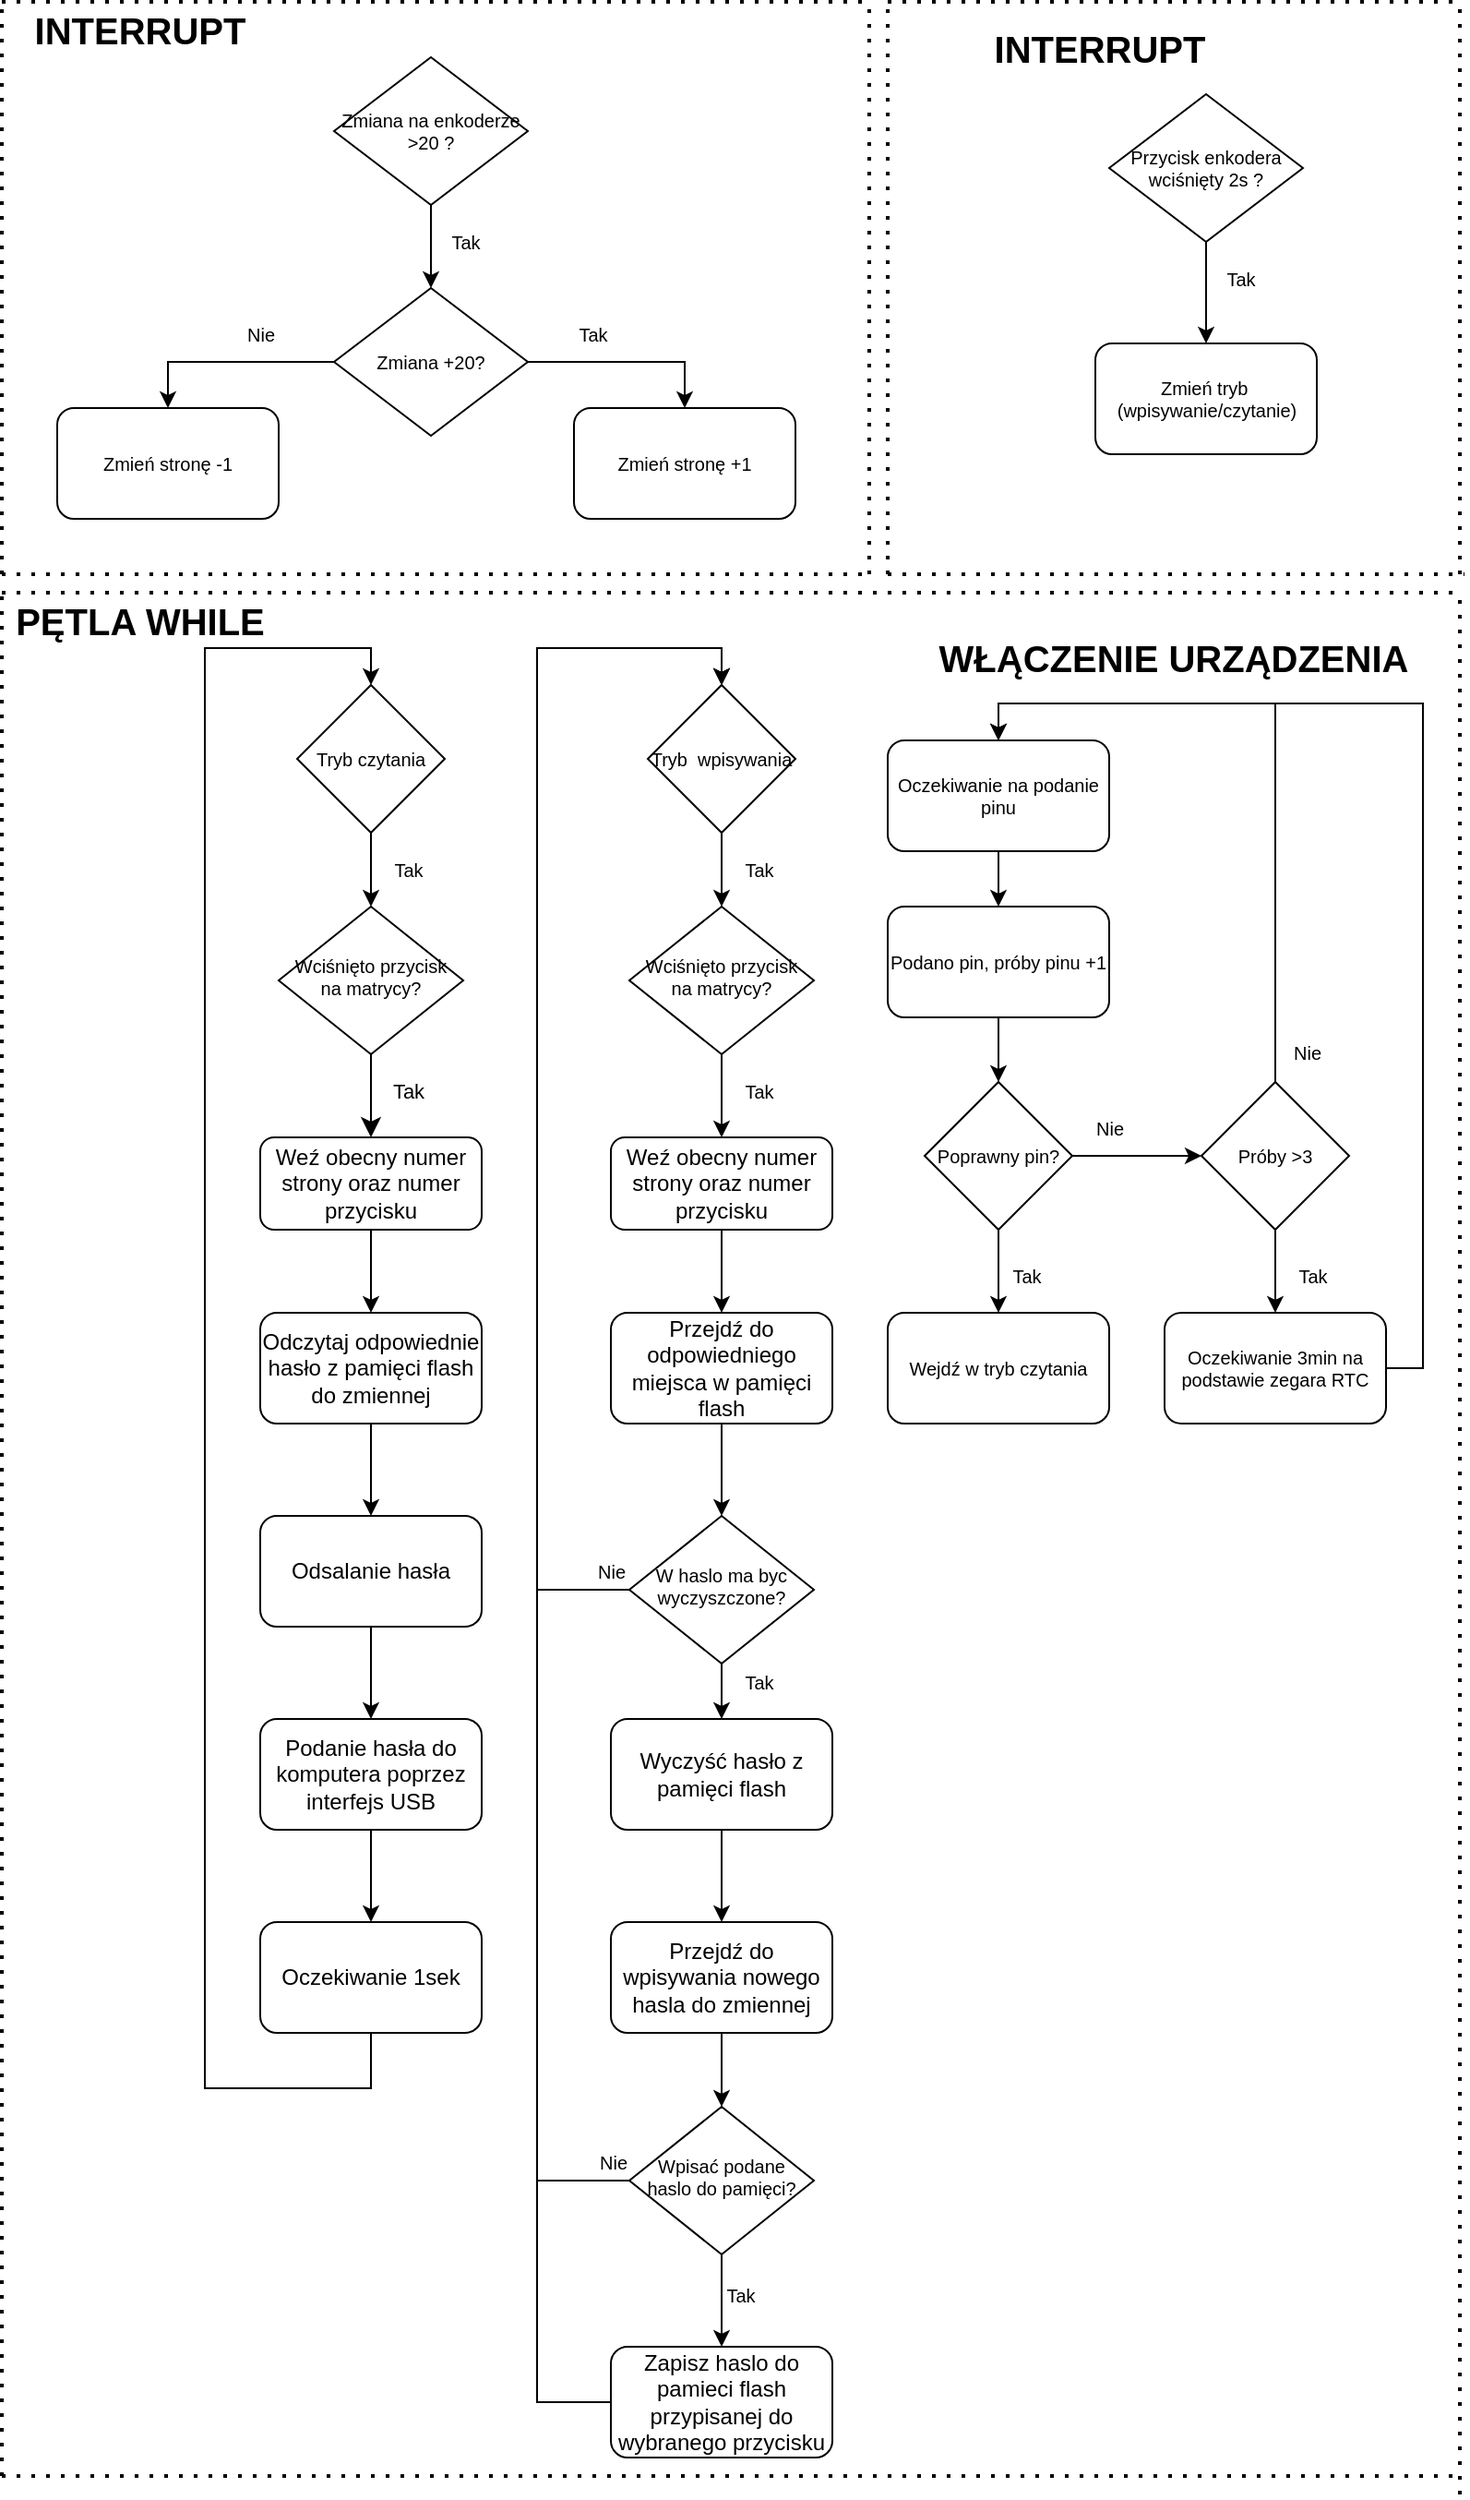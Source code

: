 <mxfile version="17.2.4" type="device"><diagram id="C5RBs43oDa-KdzZeNtuy" name="Page-1"><mxGraphModel dx="2062" dy="1112" grid="1" gridSize="10" guides="1" tooltips="1" connect="1" arrows="1" fold="1" page="1" pageScale="1" pageWidth="827" pageHeight="1169" math="0" shadow="0"><root><mxCell id="WIyWlLk6GJQsqaUBKTNV-0"/><mxCell id="WIyWlLk6GJQsqaUBKTNV-1" parent="WIyWlLk6GJQsqaUBKTNV-0"/><mxCell id="WIyWlLk6GJQsqaUBKTNV-5" value="&lt;div&gt;Tak&lt;/div&gt;" style="edgeStyle=orthogonalEdgeStyle;rounded=0;html=1;jettySize=auto;orthogonalLoop=1;fontSize=11;endArrow=classic;endFill=1;endSize=8;strokeWidth=1;shadow=0;labelBackgroundColor=none;" parent="WIyWlLk6GJQsqaUBKTNV-1" source="WIyWlLk6GJQsqaUBKTNV-6" target="WIyWlLk6GJQsqaUBKTNV-7" edge="1"><mxGeometry x="-0.111" y="20" relative="1" as="geometry"><mxPoint as="offset"/></mxGeometry></mxCell><mxCell id="WIyWlLk6GJQsqaUBKTNV-6" value="Wciśnięto przycisk na matrycy?" style="rhombus;whiteSpace=wrap;html=1;shadow=0;fontFamily=Helvetica;fontSize=10;align=center;strokeWidth=1;spacing=6;spacingTop=-4;" parent="WIyWlLk6GJQsqaUBKTNV-1" vertex="1"><mxGeometry x="160" y="500" width="100" height="80" as="geometry"/></mxCell><mxCell id="XcaBXduXG182o-G_-IzH-1" style="edgeStyle=orthogonalEdgeStyle;rounded=0;orthogonalLoop=1;jettySize=auto;html=1;entryX=0.5;entryY=0;entryDx=0;entryDy=0;" edge="1" parent="WIyWlLk6GJQsqaUBKTNV-1" source="WIyWlLk6GJQsqaUBKTNV-7" target="XcaBXduXG182o-G_-IzH-0"><mxGeometry relative="1" as="geometry"/></mxCell><mxCell id="WIyWlLk6GJQsqaUBKTNV-7" value="Weź obecny numer strony oraz numer przycisku" style="rounded=1;whiteSpace=wrap;html=1;fontSize=12;glass=0;strokeWidth=1;shadow=0;" parent="WIyWlLk6GJQsqaUBKTNV-1" vertex="1"><mxGeometry x="150" y="625" width="120" height="50" as="geometry"/></mxCell><mxCell id="XcaBXduXG182o-G_-IzH-3" value="" style="edgeStyle=orthogonalEdgeStyle;rounded=0;orthogonalLoop=1;jettySize=auto;html=1;endArrow=classic;endFill=1;" edge="1" parent="WIyWlLk6GJQsqaUBKTNV-1" source="XcaBXduXG182o-G_-IzH-0" target="XcaBXduXG182o-G_-IzH-2"><mxGeometry relative="1" as="geometry"/></mxCell><mxCell id="XcaBXduXG182o-G_-IzH-0" value="Odczytaj odpowiednie hasło z pamięci flash do zmiennej" style="rounded=1;whiteSpace=wrap;html=1;fontSize=12;glass=0;strokeWidth=1;shadow=0;" vertex="1" parent="WIyWlLk6GJQsqaUBKTNV-1"><mxGeometry x="150" y="720" width="120" height="60" as="geometry"/></mxCell><mxCell id="XcaBXduXG182o-G_-IzH-5" value="" style="edgeStyle=orthogonalEdgeStyle;rounded=0;orthogonalLoop=1;jettySize=auto;html=1;endArrow=classic;endFill=1;" edge="1" parent="WIyWlLk6GJQsqaUBKTNV-1" source="XcaBXduXG182o-G_-IzH-2" target="XcaBXduXG182o-G_-IzH-4"><mxGeometry relative="1" as="geometry"/></mxCell><mxCell id="XcaBXduXG182o-G_-IzH-2" value="Odsalanie hasła" style="whiteSpace=wrap;html=1;rounded=1;glass=0;strokeWidth=1;shadow=0;" vertex="1" parent="WIyWlLk6GJQsqaUBKTNV-1"><mxGeometry x="150" y="830" width="120" height="60" as="geometry"/></mxCell><mxCell id="XcaBXduXG182o-G_-IzH-7" value="" style="edgeStyle=orthogonalEdgeStyle;rounded=0;orthogonalLoop=1;jettySize=auto;html=1;endArrow=classic;endFill=1;" edge="1" parent="WIyWlLk6GJQsqaUBKTNV-1" source="XcaBXduXG182o-G_-IzH-4" target="XcaBXduXG182o-G_-IzH-6"><mxGeometry relative="1" as="geometry"/></mxCell><mxCell id="XcaBXduXG182o-G_-IzH-4" value="Podanie hasła do komputera poprzez interfejs USB" style="whiteSpace=wrap;html=1;rounded=1;glass=0;strokeWidth=1;shadow=0;" vertex="1" parent="WIyWlLk6GJQsqaUBKTNV-1"><mxGeometry x="150" y="940" width="120" height="60" as="geometry"/></mxCell><mxCell id="XcaBXduXG182o-G_-IzH-71" style="edgeStyle=orthogonalEdgeStyle;rounded=0;orthogonalLoop=1;jettySize=auto;html=1;entryX=0.5;entryY=0;entryDx=0;entryDy=0;fontSize=10;endArrow=classic;endFill=1;" edge="1" parent="WIyWlLk6GJQsqaUBKTNV-1" source="XcaBXduXG182o-G_-IzH-6" target="XcaBXduXG182o-G_-IzH-41"><mxGeometry relative="1" as="geometry"><Array as="points"><mxPoint x="210" y="1140"/><mxPoint x="120" y="1140"/><mxPoint x="120" y="360"/><mxPoint x="210" y="360"/></Array></mxGeometry></mxCell><mxCell id="XcaBXduXG182o-G_-IzH-6" value="Oczekiwanie 1sek" style="whiteSpace=wrap;html=1;rounded=1;glass=0;strokeWidth=1;shadow=0;" vertex="1" parent="WIyWlLk6GJQsqaUBKTNV-1"><mxGeometry x="150" y="1050" width="120" height="60" as="geometry"/></mxCell><mxCell id="XcaBXduXG182o-G_-IzH-12" value="&lt;div&gt;Tak&lt;/div&gt;" style="edgeStyle=orthogonalEdgeStyle;rounded=0;orthogonalLoop=1;jettySize=auto;html=1;fontSize=10;endArrow=classic;endFill=1;entryX=0.5;entryY=0;entryDx=0;entryDy=0;" edge="1" parent="WIyWlLk6GJQsqaUBKTNV-1" source="XcaBXduXG182o-G_-IzH-10" target="XcaBXduXG182o-G_-IzH-13"><mxGeometry x="-0.111" y="18" relative="1" as="geometry"><mxPoint x="242.5" y="160" as="targetPoint"/><mxPoint as="offset"/></mxGeometry></mxCell><mxCell id="XcaBXduXG182o-G_-IzH-10" value="Zmiana na enkoderze &amp;gt;20 ?" style="rhombus;whiteSpace=wrap;html=1;fontSize=10;" vertex="1" parent="WIyWlLk6GJQsqaUBKTNV-1"><mxGeometry x="190" y="40" width="105" height="80" as="geometry"/></mxCell><mxCell id="XcaBXduXG182o-G_-IzH-17" value="&lt;div&gt;Nie&lt;/div&gt;" style="edgeStyle=orthogonalEdgeStyle;rounded=0;orthogonalLoop=1;jettySize=auto;html=1;entryX=0.5;entryY=0;entryDx=0;entryDy=0;fontSize=10;endArrow=classic;endFill=1;" edge="1" parent="WIyWlLk6GJQsqaUBKTNV-1" source="XcaBXduXG182o-G_-IzH-13" target="XcaBXduXG182o-G_-IzH-15"><mxGeometry x="-0.304" y="-15" relative="1" as="geometry"><mxPoint as="offset"/></mxGeometry></mxCell><mxCell id="XcaBXduXG182o-G_-IzH-18" value="Tak" style="edgeStyle=orthogonalEdgeStyle;rounded=0;orthogonalLoop=1;jettySize=auto;html=1;entryX=0.5;entryY=0;entryDx=0;entryDy=0;fontSize=10;endArrow=classic;endFill=1;" edge="1" parent="WIyWlLk6GJQsqaUBKTNV-1" source="XcaBXduXG182o-G_-IzH-13" target="XcaBXduXG182o-G_-IzH-16"><mxGeometry x="-0.364" y="15" relative="1" as="geometry"><mxPoint as="offset"/></mxGeometry></mxCell><mxCell id="XcaBXduXG182o-G_-IzH-13" value="Zmiana +20?" style="rhombus;whiteSpace=wrap;html=1;fontSize=10;" vertex="1" parent="WIyWlLk6GJQsqaUBKTNV-1"><mxGeometry x="190" y="165" width="105" height="80" as="geometry"/></mxCell><mxCell id="XcaBXduXG182o-G_-IzH-15" value="Zmień stronę -1" style="rounded=1;whiteSpace=wrap;html=1;fontSize=10;" vertex="1" parent="WIyWlLk6GJQsqaUBKTNV-1"><mxGeometry x="40" y="230" width="120" height="60" as="geometry"/></mxCell><mxCell id="XcaBXduXG182o-G_-IzH-16" value="&lt;div&gt;Zmień stronę +1&lt;/div&gt;" style="rounded=1;whiteSpace=wrap;html=1;fontSize=10;" vertex="1" parent="WIyWlLk6GJQsqaUBKTNV-1"><mxGeometry x="320" y="230" width="120" height="60" as="geometry"/></mxCell><mxCell id="XcaBXduXG182o-G_-IzH-21" value="INTERRUPT" style="text;html=1;strokeColor=none;fillColor=none;align=center;verticalAlign=middle;whiteSpace=wrap;rounded=0;dashed=1;fontSize=20;fontStyle=1" vertex="1" parent="WIyWlLk6GJQsqaUBKTNV-1"><mxGeometry x="10" y="10" width="150" height="30" as="geometry"/></mxCell><mxCell id="XcaBXduXG182o-G_-IzH-22" value="" style="endArrow=none;dashed=1;html=1;dashPattern=1 3;strokeWidth=2;rounded=0;fontSize=10;entryX=0;entryY=0;entryDx=0;entryDy=0;" edge="1" parent="WIyWlLk6GJQsqaUBKTNV-1" target="XcaBXduXG182o-G_-IzH-21"><mxGeometry width="50" height="50" relative="1" as="geometry"><mxPoint x="10" y="320" as="sourcePoint"/><mxPoint x="60" y="330" as="targetPoint"/></mxGeometry></mxCell><mxCell id="XcaBXduXG182o-G_-IzH-23" value="" style="endArrow=none;dashed=1;html=1;dashPattern=1 3;strokeWidth=2;rounded=0;fontSize=10;" edge="1" parent="WIyWlLk6GJQsqaUBKTNV-1"><mxGeometry width="50" height="50" relative="1" as="geometry"><mxPoint x="10" y="320" as="sourcePoint"/><mxPoint x="480" y="320" as="targetPoint"/></mxGeometry></mxCell><mxCell id="XcaBXduXG182o-G_-IzH-24" value="" style="endArrow=none;dashed=1;html=1;dashPattern=1 3;strokeWidth=2;rounded=0;fontSize=10;entryX=0;entryY=0;entryDx=0;entryDy=0;" edge="1" parent="WIyWlLk6GJQsqaUBKTNV-1"><mxGeometry width="50" height="50" relative="1" as="geometry"><mxPoint x="480" y="320" as="sourcePoint"/><mxPoint x="480" y="10.0" as="targetPoint"/></mxGeometry></mxCell><mxCell id="XcaBXduXG182o-G_-IzH-25" value="" style="endArrow=none;dashed=1;html=1;dashPattern=1 3;strokeWidth=2;rounded=0;fontSize=10;exitX=0;exitY=0;exitDx=0;exitDy=0;" edge="1" parent="WIyWlLk6GJQsqaUBKTNV-1" source="XcaBXduXG182o-G_-IzH-21"><mxGeometry width="50" height="50" relative="1" as="geometry"><mxPoint x="490" y="330" as="sourcePoint"/><mxPoint x="480" y="10" as="targetPoint"/></mxGeometry></mxCell><mxCell id="XcaBXduXG182o-G_-IzH-34" value="Tak" style="edgeStyle=orthogonalEdgeStyle;rounded=0;orthogonalLoop=1;jettySize=auto;html=1;entryX=0.5;entryY=0;entryDx=0;entryDy=0;fontSize=10;endArrow=classic;endFill=1;" edge="1" parent="WIyWlLk6GJQsqaUBKTNV-1" source="XcaBXduXG182o-G_-IzH-26" target="XcaBXduXG182o-G_-IzH-33"><mxGeometry x="-0.273" y="18" relative="1" as="geometry"><mxPoint as="offset"/></mxGeometry></mxCell><mxCell id="XcaBXduXG182o-G_-IzH-26" value="Przycisk enkodera wciśnięty 2s ?" style="rhombus;whiteSpace=wrap;html=1;fontSize=10;" vertex="1" parent="WIyWlLk6GJQsqaUBKTNV-1"><mxGeometry x="610" y="60" width="105" height="80" as="geometry"/></mxCell><mxCell id="XcaBXduXG182o-G_-IzH-33" value="Zmień tryb&amp;nbsp; (wpisywanie/czytanie)" style="rounded=1;whiteSpace=wrap;html=1;fontSize=10;fillColor=default;" vertex="1" parent="WIyWlLk6GJQsqaUBKTNV-1"><mxGeometry x="602.5" y="195" width="120" height="60" as="geometry"/></mxCell><mxCell id="XcaBXduXG182o-G_-IzH-36" value="" style="endArrow=none;dashed=1;html=1;dashPattern=1 3;strokeWidth=2;rounded=0;fontSize=10;entryX=0;entryY=0;entryDx=0;entryDy=0;" edge="1" parent="WIyWlLk6GJQsqaUBKTNV-1"><mxGeometry width="50" height="50" relative="1" as="geometry"><mxPoint x="490" y="320" as="sourcePoint"/><mxPoint x="490" y="10.0" as="targetPoint"/></mxGeometry></mxCell><mxCell id="XcaBXduXG182o-G_-IzH-37" value="" style="endArrow=none;dashed=1;html=1;dashPattern=1 3;strokeWidth=2;rounded=0;fontSize=10;" edge="1" parent="WIyWlLk6GJQsqaUBKTNV-1"><mxGeometry width="50" height="50" relative="1" as="geometry"><mxPoint x="490" y="10" as="sourcePoint"/><mxPoint x="800" y="10" as="targetPoint"/></mxGeometry></mxCell><mxCell id="XcaBXduXG182o-G_-IzH-38" value="" style="endArrow=none;dashed=1;html=1;dashPattern=1 3;strokeWidth=2;rounded=0;fontSize=10;" edge="1" parent="WIyWlLk6GJQsqaUBKTNV-1"><mxGeometry width="50" height="50" relative="1" as="geometry"><mxPoint x="490" y="320" as="sourcePoint"/><mxPoint x="802.5" y="320.0" as="targetPoint"/></mxGeometry></mxCell><mxCell id="XcaBXduXG182o-G_-IzH-39" value="" style="endArrow=none;dashed=1;html=1;dashPattern=1 3;strokeWidth=2;rounded=0;fontSize=10;entryX=0;entryY=0;entryDx=0;entryDy=0;" edge="1" parent="WIyWlLk6GJQsqaUBKTNV-1"><mxGeometry width="50" height="50" relative="1" as="geometry"><mxPoint x="800" y="320" as="sourcePoint"/><mxPoint x="800" y="10.0" as="targetPoint"/></mxGeometry></mxCell><mxCell id="XcaBXduXG182o-G_-IzH-40" value="PĘTLA WHILE" style="text;html=1;strokeColor=none;fillColor=none;align=center;verticalAlign=middle;whiteSpace=wrap;rounded=0;dashed=1;fontSize=20;fontStyle=1" vertex="1" parent="WIyWlLk6GJQsqaUBKTNV-1"><mxGeometry x="10" y="330" width="150" height="30" as="geometry"/></mxCell><mxCell id="XcaBXduXG182o-G_-IzH-42" value="Tak" style="edgeStyle=orthogonalEdgeStyle;rounded=0;orthogonalLoop=1;jettySize=auto;html=1;entryX=0.5;entryY=0;entryDx=0;entryDy=0;fontSize=10;endArrow=classic;endFill=1;" edge="1" parent="WIyWlLk6GJQsqaUBKTNV-1" source="XcaBXduXG182o-G_-IzH-41" target="WIyWlLk6GJQsqaUBKTNV-6"><mxGeometry y="20" relative="1" as="geometry"><mxPoint as="offset"/></mxGeometry></mxCell><mxCell id="XcaBXduXG182o-G_-IzH-41" value="Tryb czytania" style="rhombus;whiteSpace=wrap;html=1;fontSize=10;fillColor=default;" vertex="1" parent="WIyWlLk6GJQsqaUBKTNV-1"><mxGeometry x="170" y="380" width="80" height="80" as="geometry"/></mxCell><mxCell id="XcaBXduXG182o-G_-IzH-45" value="Tak" style="edgeStyle=orthogonalEdgeStyle;rounded=0;orthogonalLoop=1;jettySize=auto;html=1;entryX=0.5;entryY=0;entryDx=0;entryDy=0;fontSize=10;endArrow=classic;endFill=1;" edge="1" parent="WIyWlLk6GJQsqaUBKTNV-1" source="XcaBXduXG182o-G_-IzH-43" target="XcaBXduXG182o-G_-IzH-44"><mxGeometry y="20" relative="1" as="geometry"><mxPoint as="offset"/></mxGeometry></mxCell><mxCell id="XcaBXduXG182o-G_-IzH-43" value="Tryb&amp;nbsp; wpisywania" style="rhombus;whiteSpace=wrap;html=1;fontSize=10;fillColor=default;" vertex="1" parent="WIyWlLk6GJQsqaUBKTNV-1"><mxGeometry x="360" y="380" width="80" height="80" as="geometry"/></mxCell><mxCell id="XcaBXduXG182o-G_-IzH-49" value="Tak" style="edgeStyle=orthogonalEdgeStyle;rounded=0;orthogonalLoop=1;jettySize=auto;html=1;entryX=0.5;entryY=0;entryDx=0;entryDy=0;fontSize=10;endArrow=classic;endFill=1;" edge="1" parent="WIyWlLk6GJQsqaUBKTNV-1" source="XcaBXduXG182o-G_-IzH-44" target="XcaBXduXG182o-G_-IzH-48"><mxGeometry x="-0.111" y="20" relative="1" as="geometry"><mxPoint as="offset"/></mxGeometry></mxCell><mxCell id="XcaBXduXG182o-G_-IzH-44" value="Wciśnięto przycisk na matrycy?" style="rhombus;whiteSpace=wrap;html=1;shadow=0;fontFamily=Helvetica;fontSize=10;align=center;strokeWidth=1;spacing=6;spacingTop=-4;" vertex="1" parent="WIyWlLk6GJQsqaUBKTNV-1"><mxGeometry x="350" y="500" width="100" height="80" as="geometry"/></mxCell><mxCell id="XcaBXduXG182o-G_-IzH-51" style="edgeStyle=orthogonalEdgeStyle;rounded=0;orthogonalLoop=1;jettySize=auto;html=1;entryX=0.5;entryY=0;entryDx=0;entryDy=0;fontSize=10;endArrow=classic;endFill=1;" edge="1" parent="WIyWlLk6GJQsqaUBKTNV-1" source="XcaBXduXG182o-G_-IzH-48" target="XcaBXduXG182o-G_-IzH-50"><mxGeometry relative="1" as="geometry"/></mxCell><mxCell id="XcaBXduXG182o-G_-IzH-48" value="Weź obecny numer strony oraz numer przycisku" style="rounded=1;whiteSpace=wrap;html=1;fontSize=12;glass=0;strokeWidth=1;shadow=0;" vertex="1" parent="WIyWlLk6GJQsqaUBKTNV-1"><mxGeometry x="340" y="625" width="120" height="50" as="geometry"/></mxCell><mxCell id="XcaBXduXG182o-G_-IzH-53" style="edgeStyle=orthogonalEdgeStyle;rounded=0;orthogonalLoop=1;jettySize=auto;html=1;entryX=0.5;entryY=0;entryDx=0;entryDy=0;fontSize=10;endArrow=classic;endFill=1;" edge="1" parent="WIyWlLk6GJQsqaUBKTNV-1" source="XcaBXduXG182o-G_-IzH-50" target="XcaBXduXG182o-G_-IzH-54"><mxGeometry relative="1" as="geometry"><mxPoint x="400" y="830.0" as="targetPoint"/></mxGeometry></mxCell><mxCell id="XcaBXduXG182o-G_-IzH-50" value="Przejdź do odpowiedniego miejsca w pamięci flash" style="rounded=1;whiteSpace=wrap;html=1;fontSize=12;glass=0;strokeWidth=1;shadow=0;" vertex="1" parent="WIyWlLk6GJQsqaUBKTNV-1"><mxGeometry x="340" y="720" width="120" height="60" as="geometry"/></mxCell><mxCell id="XcaBXduXG182o-G_-IzH-56" value="Nie" style="edgeStyle=orthogonalEdgeStyle;rounded=0;orthogonalLoop=1;jettySize=auto;html=1;entryX=0.5;entryY=0;entryDx=0;entryDy=0;fontSize=10;endArrow=classic;endFill=1;" edge="1" parent="WIyWlLk6GJQsqaUBKTNV-1" source="XcaBXduXG182o-G_-IzH-54" target="XcaBXduXG182o-G_-IzH-43"><mxGeometry x="-0.969" y="-10" relative="1" as="geometry"><Array as="points"><mxPoint x="300" y="870"/><mxPoint x="300" y="360"/><mxPoint x="400" y="360"/></Array><mxPoint as="offset"/></mxGeometry></mxCell><mxCell id="XcaBXduXG182o-G_-IzH-60" value="Tak" style="edgeStyle=orthogonalEdgeStyle;rounded=0;orthogonalLoop=1;jettySize=auto;html=1;entryX=0.5;entryY=0;entryDx=0;entryDy=0;fontSize=10;endArrow=classic;endFill=1;" edge="1" parent="WIyWlLk6GJQsqaUBKTNV-1" source="XcaBXduXG182o-G_-IzH-54" target="XcaBXduXG182o-G_-IzH-59"><mxGeometry x="0.2" y="20" relative="1" as="geometry"><mxPoint as="offset"/></mxGeometry></mxCell><mxCell id="XcaBXduXG182o-G_-IzH-54" value="W haslo ma byc wyczyszczone?" style="rhombus;whiteSpace=wrap;html=1;shadow=0;fontFamily=Helvetica;fontSize=10;align=center;strokeWidth=1;spacing=6;spacingTop=-4;" vertex="1" parent="WIyWlLk6GJQsqaUBKTNV-1"><mxGeometry x="350" y="830" width="100" height="80" as="geometry"/></mxCell><mxCell id="XcaBXduXG182o-G_-IzH-62" style="edgeStyle=orthogonalEdgeStyle;rounded=0;orthogonalLoop=1;jettySize=auto;html=1;entryX=0.5;entryY=0;entryDx=0;entryDy=0;fontSize=10;endArrow=classic;endFill=1;" edge="1" parent="WIyWlLk6GJQsqaUBKTNV-1" source="XcaBXduXG182o-G_-IzH-59" target="XcaBXduXG182o-G_-IzH-61"><mxGeometry relative="1" as="geometry"/></mxCell><mxCell id="XcaBXduXG182o-G_-IzH-59" value="Wyczyść hasło z pamięci flash" style="whiteSpace=wrap;html=1;rounded=1;glass=0;strokeWidth=1;shadow=0;" vertex="1" parent="WIyWlLk6GJQsqaUBKTNV-1"><mxGeometry x="340" y="940" width="120" height="60" as="geometry"/></mxCell><mxCell id="XcaBXduXG182o-G_-IzH-68" value="" style="edgeStyle=orthogonalEdgeStyle;rounded=0;orthogonalLoop=1;jettySize=auto;html=1;fontSize=10;endArrow=classic;endFill=1;" edge="1" parent="WIyWlLk6GJQsqaUBKTNV-1" source="XcaBXduXG182o-G_-IzH-61" target="XcaBXduXG182o-G_-IzH-64"><mxGeometry relative="1" as="geometry"/></mxCell><mxCell id="XcaBXduXG182o-G_-IzH-61" value="Przejdź do wpisywania nowego hasla do zmiennej" style="whiteSpace=wrap;html=1;rounded=1;glass=0;strokeWidth=1;shadow=0;" vertex="1" parent="WIyWlLk6GJQsqaUBKTNV-1"><mxGeometry x="340" y="1050" width="120" height="60" as="geometry"/></mxCell><mxCell id="XcaBXduXG182o-G_-IzH-66" value="Tak" style="edgeStyle=orthogonalEdgeStyle;rounded=0;orthogonalLoop=1;jettySize=auto;html=1;entryX=0.5;entryY=0;entryDx=0;entryDy=0;fontSize=10;endArrow=classic;endFill=1;" edge="1" parent="WIyWlLk6GJQsqaUBKTNV-1" source="XcaBXduXG182o-G_-IzH-64" target="XcaBXduXG182o-G_-IzH-65"><mxGeometry x="-0.143" y="10" relative="1" as="geometry"><mxPoint as="offset"/></mxGeometry></mxCell><mxCell id="XcaBXduXG182o-G_-IzH-67" value="Nie" style="edgeStyle=orthogonalEdgeStyle;rounded=0;orthogonalLoop=1;jettySize=auto;html=1;fontSize=10;endArrow=classic;endFill=1;entryX=0.5;entryY=0;entryDx=0;entryDy=0;" edge="1" parent="WIyWlLk6GJQsqaUBKTNV-1" source="XcaBXduXG182o-G_-IzH-64" target="XcaBXduXG182o-G_-IzH-43"><mxGeometry x="-0.981" y="-10" relative="1" as="geometry"><mxPoint x="300" y="850.0" as="targetPoint"/><Array as="points"><mxPoint x="300" y="1190"/><mxPoint x="300" y="360"/><mxPoint x="400" y="360"/></Array><mxPoint as="offset"/></mxGeometry></mxCell><mxCell id="XcaBXduXG182o-G_-IzH-64" value="Wpisać podane haslo do pamięci?" style="rhombus;whiteSpace=wrap;html=1;shadow=0;fontFamily=Helvetica;fontSize=10;align=center;strokeWidth=1;spacing=6;spacingTop=-4;" vertex="1" parent="WIyWlLk6GJQsqaUBKTNV-1"><mxGeometry x="350" y="1150" width="100" height="80" as="geometry"/></mxCell><mxCell id="XcaBXduXG182o-G_-IzH-69" style="edgeStyle=orthogonalEdgeStyle;rounded=0;orthogonalLoop=1;jettySize=auto;html=1;fontSize=10;endArrow=classic;endFill=1;entryX=0.5;entryY=0;entryDx=0;entryDy=0;" edge="1" parent="WIyWlLk6GJQsqaUBKTNV-1" source="XcaBXduXG182o-G_-IzH-65" target="XcaBXduXG182o-G_-IzH-43"><mxGeometry relative="1" as="geometry"><mxPoint x="675" y="1180" as="targetPoint"/><Array as="points"><mxPoint x="300" y="1310"/><mxPoint x="300" y="360"/><mxPoint x="400" y="360"/></Array></mxGeometry></mxCell><mxCell id="XcaBXduXG182o-G_-IzH-65" value="Zapisz haslo do pamieci flash przypisanej do wybranego przycisku" style="whiteSpace=wrap;html=1;rounded=1;glass=0;strokeWidth=1;shadow=0;" vertex="1" parent="WIyWlLk6GJQsqaUBKTNV-1"><mxGeometry x="340" y="1280" width="120" height="60" as="geometry"/></mxCell><mxCell id="XcaBXduXG182o-G_-IzH-72" value="" style="endArrow=none;dashed=1;html=1;dashPattern=1 3;strokeWidth=2;rounded=0;fontSize=10;" edge="1" parent="WIyWlLk6GJQsqaUBKTNV-1"><mxGeometry width="50" height="50" relative="1" as="geometry"><mxPoint x="10" y="330" as="sourcePoint"/><mxPoint x="800" y="330" as="targetPoint"/></mxGeometry></mxCell><mxCell id="XcaBXduXG182o-G_-IzH-73" value="" style="endArrow=none;dashed=1;html=1;dashPattern=1 3;strokeWidth=2;rounded=0;fontSize=10;" edge="1" parent="WIyWlLk6GJQsqaUBKTNV-1"><mxGeometry width="50" height="50" relative="1" as="geometry"><mxPoint x="10" y="1350" as="sourcePoint"/><mxPoint x="800" y="1350" as="targetPoint"/></mxGeometry></mxCell><mxCell id="XcaBXduXG182o-G_-IzH-74" value="" style="endArrow=none;dashed=1;html=1;dashPattern=1 3;strokeWidth=2;rounded=0;fontSize=10;" edge="1" parent="WIyWlLk6GJQsqaUBKTNV-1"><mxGeometry width="50" height="50" relative="1" as="geometry"><mxPoint x="800" y="1360" as="sourcePoint"/><mxPoint x="800" y="330" as="targetPoint"/></mxGeometry></mxCell><mxCell id="XcaBXduXG182o-G_-IzH-75" value="" style="endArrow=none;dashed=1;html=1;dashPattern=1 3;strokeWidth=2;rounded=0;fontSize=10;" edge="1" parent="WIyWlLk6GJQsqaUBKTNV-1"><mxGeometry width="50" height="50" relative="1" as="geometry"><mxPoint x="10" y="1350" as="sourcePoint"/><mxPoint x="10" y="330" as="targetPoint"/></mxGeometry></mxCell><mxCell id="XcaBXduXG182o-G_-IzH-76" value="INTERRUPT" style="text;html=1;strokeColor=none;fillColor=none;align=center;verticalAlign=middle;whiteSpace=wrap;rounded=0;dashed=1;fontSize=20;fontStyle=1" vertex="1" parent="WIyWlLk6GJQsqaUBKTNV-1"><mxGeometry x="530" y="20" width="150" height="30" as="geometry"/></mxCell><mxCell id="XcaBXduXG182o-G_-IzH-79" value="WŁĄCZENIE URZĄDZENIA" style="text;html=1;strokeColor=none;fillColor=none;align=center;verticalAlign=middle;whiteSpace=wrap;rounded=0;dashed=1;fontSize=20;fontStyle=1" vertex="1" parent="WIyWlLk6GJQsqaUBKTNV-1"><mxGeometry x="490" y="350" width="310" height="30" as="geometry"/></mxCell><mxCell id="XcaBXduXG182o-G_-IzH-87" style="edgeStyle=orthogonalEdgeStyle;rounded=0;orthogonalLoop=1;jettySize=auto;html=1;fontSize=10;endArrow=classic;endFill=1;" edge="1" parent="WIyWlLk6GJQsqaUBKTNV-1" source="XcaBXduXG182o-G_-IzH-81" target="XcaBXduXG182o-G_-IzH-84"><mxGeometry relative="1" as="geometry"/></mxCell><mxCell id="XcaBXduXG182o-G_-IzH-81" value="Podano pin, próby pinu +1" style="rounded=1;whiteSpace=wrap;html=1;fontSize=10;fillColor=default;" vertex="1" parent="WIyWlLk6GJQsqaUBKTNV-1"><mxGeometry x="490" y="500" width="120" height="60" as="geometry"/></mxCell><mxCell id="XcaBXduXG182o-G_-IzH-83" style="edgeStyle=orthogonalEdgeStyle;rounded=0;orthogonalLoop=1;jettySize=auto;html=1;entryX=0.5;entryY=0;entryDx=0;entryDy=0;fontSize=10;endArrow=classic;endFill=1;" edge="1" parent="WIyWlLk6GJQsqaUBKTNV-1" source="XcaBXduXG182o-G_-IzH-82" target="XcaBXduXG182o-G_-IzH-81"><mxGeometry relative="1" as="geometry"/></mxCell><mxCell id="XcaBXduXG182o-G_-IzH-82" value="Oczekiwanie na podanie pinu" style="rounded=1;whiteSpace=wrap;html=1;fontSize=10;fillColor=default;" vertex="1" parent="WIyWlLk6GJQsqaUBKTNV-1"><mxGeometry x="490" y="410" width="120" height="60" as="geometry"/></mxCell><mxCell id="XcaBXduXG182o-G_-IzH-86" value="Tak" style="edgeStyle=orthogonalEdgeStyle;rounded=0;orthogonalLoop=1;jettySize=auto;html=1;fontSize=10;endArrow=classic;endFill=1;" edge="1" parent="WIyWlLk6GJQsqaUBKTNV-1" source="XcaBXduXG182o-G_-IzH-84" target="XcaBXduXG182o-G_-IzH-85"><mxGeometry x="0.112" y="15" relative="1" as="geometry"><Array as="points"><mxPoint x="550" y="700"/><mxPoint x="550" y="700"/></Array><mxPoint as="offset"/></mxGeometry></mxCell><mxCell id="XcaBXduXG182o-G_-IzH-89" value="Nie" style="edgeStyle=orthogonalEdgeStyle;rounded=0;orthogonalLoop=1;jettySize=auto;html=1;fontSize=10;endArrow=classic;endFill=1;entryX=0;entryY=0.5;entryDx=0;entryDy=0;" edge="1" parent="WIyWlLk6GJQsqaUBKTNV-1" source="XcaBXduXG182o-G_-IzH-84" target="XcaBXduXG182o-G_-IzH-88"><mxGeometry x="-0.429" y="15" relative="1" as="geometry"><mxPoint x="620" y="635" as="targetPoint"/><mxPoint as="offset"/></mxGeometry></mxCell><mxCell id="XcaBXduXG182o-G_-IzH-84" value="Poprawny pin?" style="rhombus;whiteSpace=wrap;html=1;fontSize=10;fillColor=default;" vertex="1" parent="WIyWlLk6GJQsqaUBKTNV-1"><mxGeometry x="510" y="595" width="80" height="80" as="geometry"/></mxCell><mxCell id="XcaBXduXG182o-G_-IzH-85" value="Wejdź w tryb czytania" style="rounded=1;whiteSpace=wrap;html=1;fontSize=10;" vertex="1" parent="WIyWlLk6GJQsqaUBKTNV-1"><mxGeometry x="490" y="720" width="120" height="60" as="geometry"/></mxCell><mxCell id="XcaBXduXG182o-G_-IzH-90" value="Nie" style="edgeStyle=orthogonalEdgeStyle;rounded=0;orthogonalLoop=1;jettySize=auto;html=1;entryX=0.5;entryY=0;entryDx=0;entryDy=0;fontSize=10;endArrow=classic;endFill=1;" edge="1" parent="WIyWlLk6GJQsqaUBKTNV-1" source="XcaBXduXG182o-G_-IzH-88" target="XcaBXduXG182o-G_-IzH-82"><mxGeometry x="-0.911" y="-17" relative="1" as="geometry"><Array as="points"><mxPoint x="700" y="390"/><mxPoint x="550" y="390"/></Array><mxPoint as="offset"/></mxGeometry></mxCell><mxCell id="XcaBXduXG182o-G_-IzH-92" value="Tak" style="edgeStyle=orthogonalEdgeStyle;rounded=0;orthogonalLoop=1;jettySize=auto;html=1;fontSize=10;endArrow=classic;endFill=1;" edge="1" parent="WIyWlLk6GJQsqaUBKTNV-1" source="XcaBXduXG182o-G_-IzH-88" target="XcaBXduXG182o-G_-IzH-91"><mxGeometry x="0.111" y="20" relative="1" as="geometry"><mxPoint as="offset"/></mxGeometry></mxCell><mxCell id="XcaBXduXG182o-G_-IzH-88" value="Próby &amp;gt;3" style="rhombus;whiteSpace=wrap;html=1;fontSize=10;fillColor=default;" vertex="1" parent="WIyWlLk6GJQsqaUBKTNV-1"><mxGeometry x="660" y="595" width="80" height="80" as="geometry"/></mxCell><mxCell id="XcaBXduXG182o-G_-IzH-93" style="edgeStyle=orthogonalEdgeStyle;rounded=0;orthogonalLoop=1;jettySize=auto;html=1;entryX=0.5;entryY=0;entryDx=0;entryDy=0;fontSize=10;endArrow=classic;endFill=1;" edge="1" parent="WIyWlLk6GJQsqaUBKTNV-1" source="XcaBXduXG182o-G_-IzH-91" target="XcaBXduXG182o-G_-IzH-82"><mxGeometry relative="1" as="geometry"><Array as="points"><mxPoint x="780" y="750"/><mxPoint x="780" y="390"/><mxPoint x="550" y="390"/></Array></mxGeometry></mxCell><mxCell id="XcaBXduXG182o-G_-IzH-91" value="Oczekiwanie 3min na podstawie zegara RTC" style="rounded=1;whiteSpace=wrap;html=1;fontSize=10;" vertex="1" parent="WIyWlLk6GJQsqaUBKTNV-1"><mxGeometry x="640" y="720" width="120" height="60" as="geometry"/></mxCell></root></mxGraphModel></diagram></mxfile>